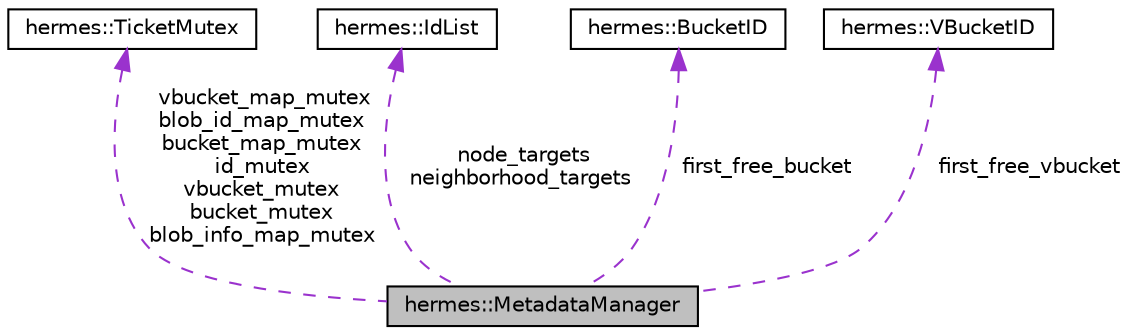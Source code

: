 digraph "hermes::MetadataManager"
{
 // LATEX_PDF_SIZE
  edge [fontname="Helvetica",fontsize="10",labelfontname="Helvetica",labelfontsize="10"];
  node [fontname="Helvetica",fontsize="10",shape=record];
  Node1 [label="hermes::MetadataManager",height=0.2,width=0.4,color="black", fillcolor="grey75", style="filled", fontcolor="black",tooltip=" "];
  Node2 -> Node1 [dir="back",color="darkorchid3",fontsize="10",style="dashed",label=" vbucket_map_mutex\nblob_id_map_mutex\nbucket_map_mutex\nid_mutex\nvbucket_mutex\nbucket_mutex\nblob_info_map_mutex" ,fontname="Helvetica"];
  Node2 [label="hermes::TicketMutex",height=0.2,width=0.4,color="black", fillcolor="white", style="filled",URL="$structhermes_1_1_ticket_mutex.html",tooltip=" "];
  Node3 -> Node1 [dir="back",color="darkorchid3",fontsize="10",style="dashed",label=" node_targets\nneighborhood_targets" ,fontname="Helvetica"];
  Node3 [label="hermes::IdList",height=0.2,width=0.4,color="black", fillcolor="white", style="filled",URL="$structhermes_1_1_id_list.html",tooltip=" "];
  Node4 -> Node1 [dir="back",color="darkorchid3",fontsize="10",style="dashed",label=" first_free_bucket" ,fontname="Helvetica"];
  Node4 [label="hermes::BucketID",height=0.2,width=0.4,color="black", fillcolor="white", style="filled",URL="$unionhermes_1_1_bucket_i_d.html",tooltip=" "];
  Node5 -> Node1 [dir="back",color="darkorchid3",fontsize="10",style="dashed",label=" first_free_vbucket" ,fontname="Helvetica"];
  Node5 [label="hermes::VBucketID",height=0.2,width=0.4,color="black", fillcolor="white", style="filled",URL="$unionhermes_1_1_v_bucket_i_d.html",tooltip=" "];
}
